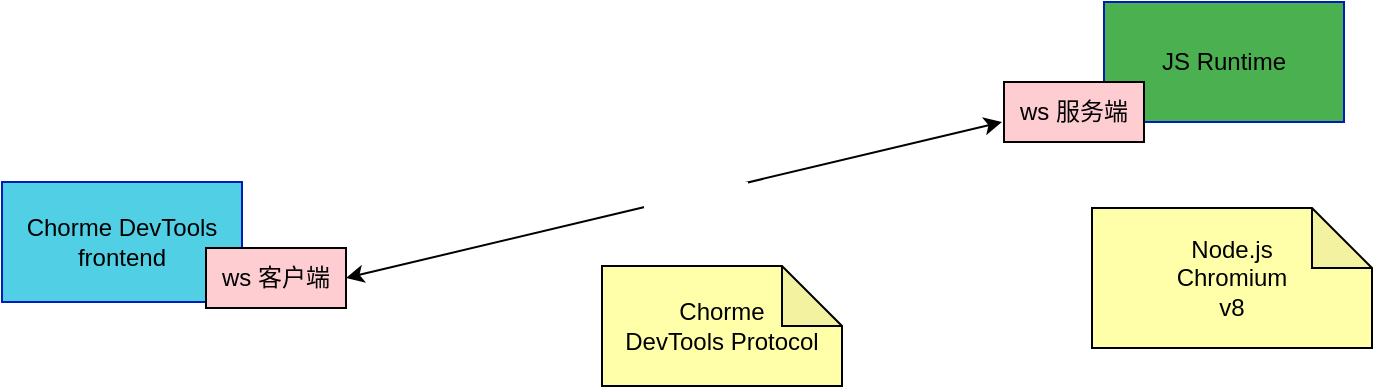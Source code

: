<mxfile>
    <diagram name="Page-1" id="c4acf3e9-155e-7222-9cf6-157b1a14988f">
        <mxGraphModel dx="817" dy="349" grid="1" gridSize="10" guides="1" tooltips="1" connect="1" arrows="1" fold="1" page="1" pageScale="1" pageWidth="850" pageHeight="1100" background="none" math="0" shadow="0">
            <root>
                <mxCell id="0"/>
                <mxCell id="1" parent="0"/>
                <mxCell id="86" value="Chorme DevTools frontend" style="rounded=0;whiteSpace=wrap;html=1;fillColor=#51CFE4;fontColor=#000000;strokeColor=#001DBC;" parent="1" vertex="1">
                    <mxGeometry x="40" y="120" width="120" height="60" as="geometry"/>
                </mxCell>
                <mxCell id="87" value="ws&amp;nbsp;客户端" style="rounded=0;whiteSpace=wrap;html=1;fontColor=#000000;fillColor=#FECDD2;" parent="1" vertex="1">
                    <mxGeometry x="142" y="153" width="70" height="30" as="geometry"/>
                </mxCell>
                <mxCell id="89" value="JS Runtime" style="rounded=0;whiteSpace=wrap;html=1;fillColor=#4BB04F;fontColor=#000000;strokeColor=#001DBC;" parent="1" vertex="1">
                    <mxGeometry x="591" y="30" width="120" height="60" as="geometry"/>
                </mxCell>
                <mxCell id="88" value="ws&amp;nbsp;服务端" style="rounded=0;whiteSpace=wrap;html=1;fontColor=#000000;fillColor=#FECDD2;" parent="1" vertex="1">
                    <mxGeometry x="541" y="70" width="70" height="30" as="geometry"/>
                </mxCell>
                <mxCell id="90" value="Chorme &lt;br&gt;DevTools Protocol" style="shape=note;whiteSpace=wrap;html=1;backgroundOutline=1;darkOpacity=0.05;fontColor=#000000;fillColor=#FFFFAA;" parent="1" vertex="1">
                    <mxGeometry x="340" y="162" width="120" height="60" as="geometry"/>
                </mxCell>
                <mxCell id="91" value="Node.js&lt;br&gt;Chromium&lt;br&gt;v8" style="shape=note;whiteSpace=wrap;html=1;backgroundOutline=1;darkOpacity=0.05;fontColor=#000000;fillColor=#FFFFAA;" parent="1" vertex="1">
                    <mxGeometry x="585" y="133" width="140" height="70" as="geometry"/>
                </mxCell>
                <mxCell id="92" value="" style="endArrow=classic;startArrow=classic;html=1;fontColor=#000000;exitX=1;exitY=0.5;exitDx=0;exitDy=0;" parent="1" source="87" edge="1">
                    <mxGeometry width="50" height="50" relative="1" as="geometry">
                        <mxPoint x="400" y="150" as="sourcePoint"/>
                        <mxPoint x="540" y="90" as="targetPoint"/>
                    </mxGeometry>
                </mxCell>
                <mxCell id="93" value="&lt;font style=&quot;font-size: 13px;&quot; color=&quot;#ffffff&quot;&gt;调试协议&lt;/font&gt;" style="edgeLabel;html=1;align=center;verticalAlign=middle;resizable=0;points=[];fontColor=#000000;" parent="92" vertex="1" connectable="0">
                    <mxGeometry x="0.063" relative="1" as="geometry">
                        <mxPoint as="offset"/>
                    </mxGeometry>
                </mxCell>
            </root>
        </mxGraphModel>
    </diagram>
</mxfile>